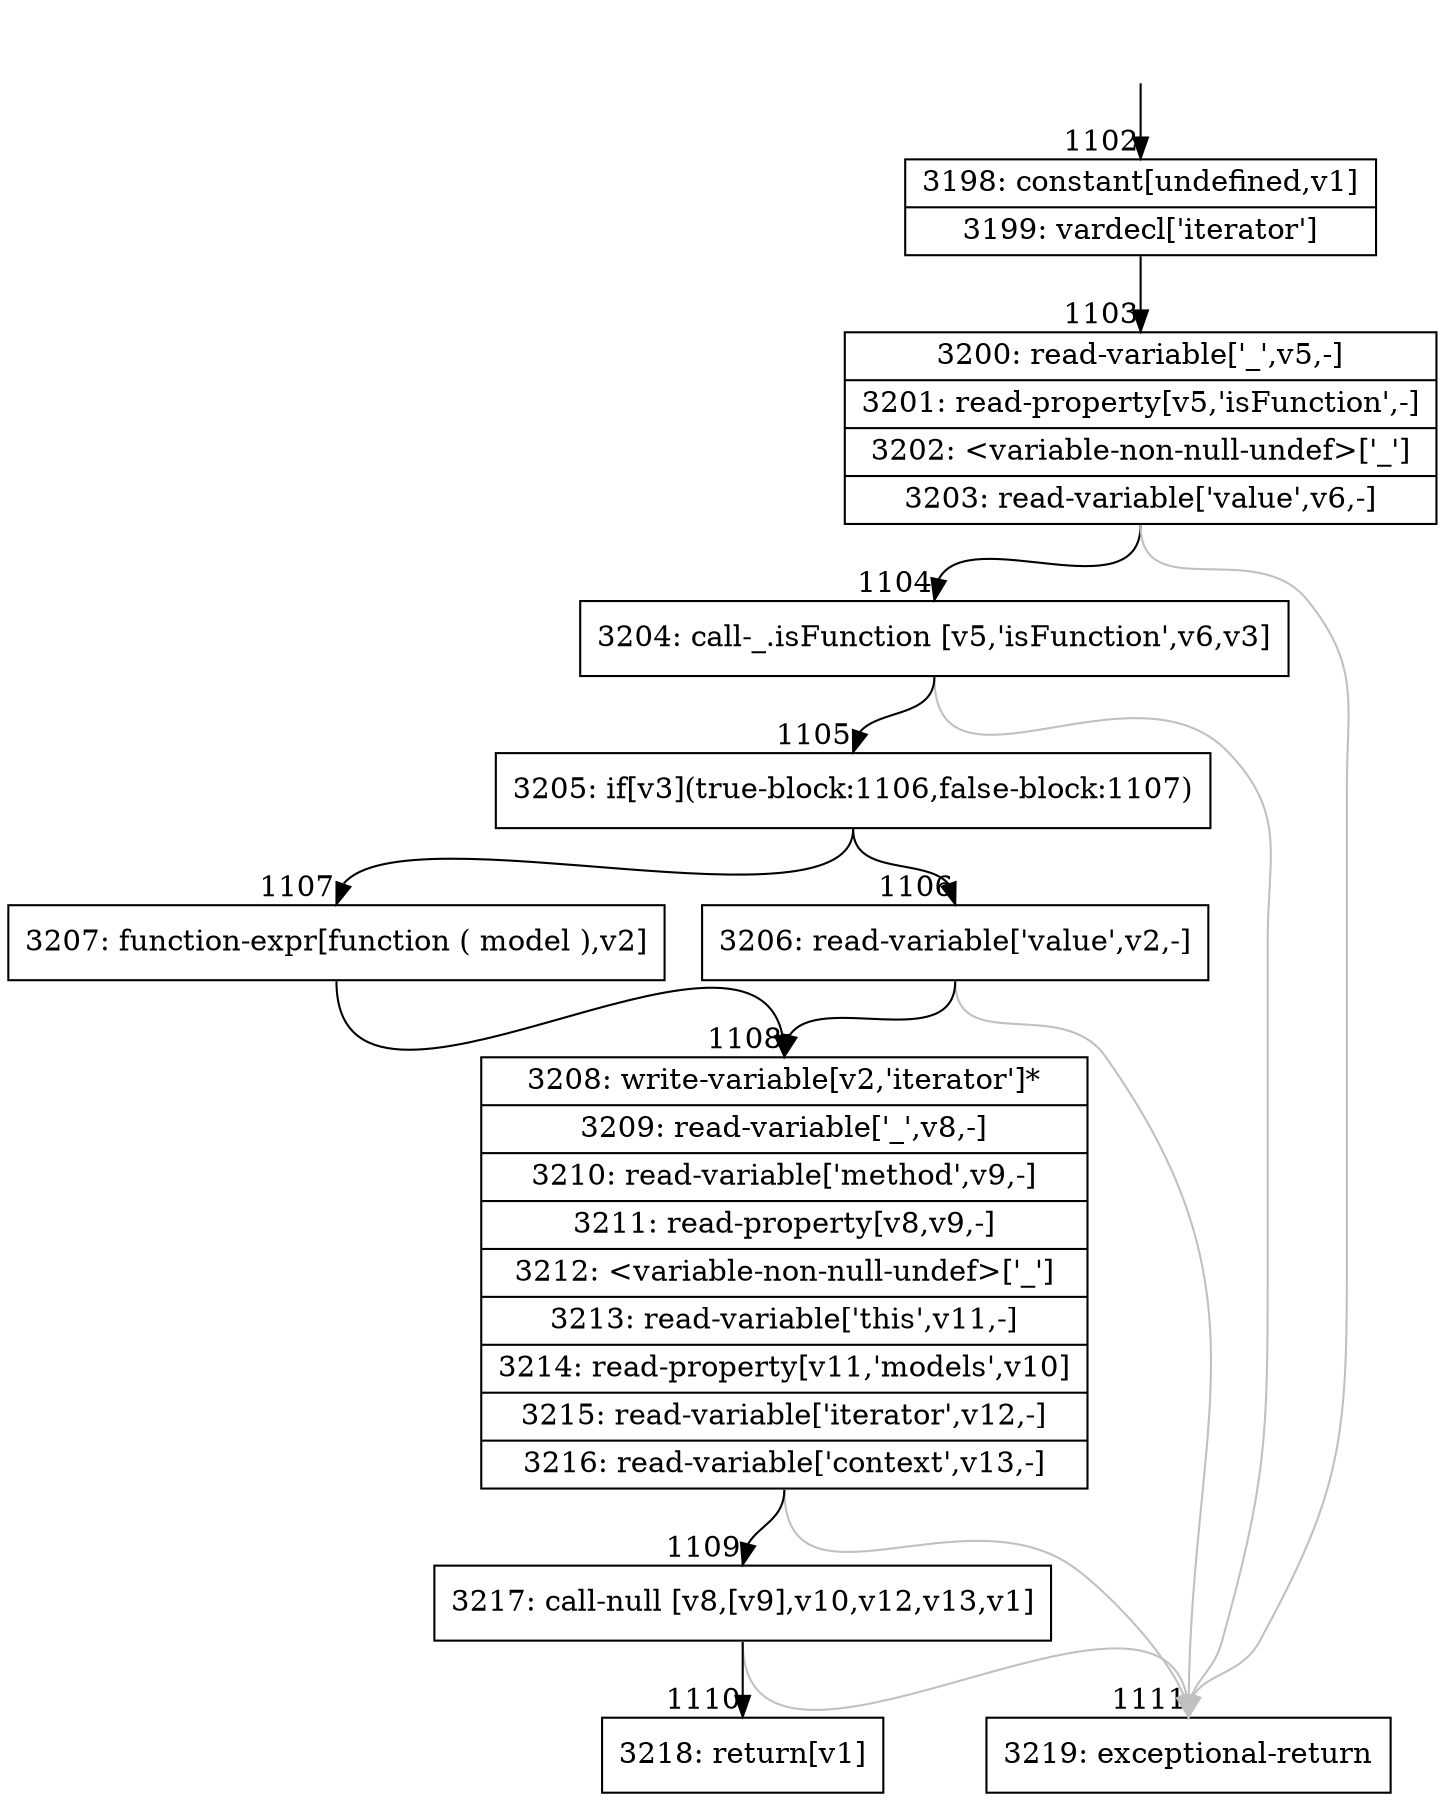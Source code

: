 digraph {
rankdir="TD"
BB_entry79[shape=none,label=""];
BB_entry79 -> BB1102 [tailport=s, headport=n, headlabel="    1102"]
BB1102 [shape=record label="{3198: constant[undefined,v1]|3199: vardecl['iterator']}" ] 
BB1102 -> BB1103 [tailport=s, headport=n, headlabel="      1103"]
BB1103 [shape=record label="{3200: read-variable['_',v5,-]|3201: read-property[v5,'isFunction',-]|3202: \<variable-non-null-undef\>['_']|3203: read-variable['value',v6,-]}" ] 
BB1103 -> BB1104 [tailport=s, headport=n, headlabel="      1104"]
BB1103 -> BB1111 [tailport=s, headport=n, color=gray, headlabel="      1111"]
BB1104 [shape=record label="{3204: call-_.isFunction [v5,'isFunction',v6,v3]}" ] 
BB1104 -> BB1105 [tailport=s, headport=n, headlabel="      1105"]
BB1104 -> BB1111 [tailport=s, headport=n, color=gray]
BB1105 [shape=record label="{3205: if[v3](true-block:1106,false-block:1107)}" ] 
BB1105 -> BB1106 [tailport=s, headport=n, headlabel="      1106"]
BB1105 -> BB1107 [tailport=s, headport=n, headlabel="      1107"]
BB1106 [shape=record label="{3206: read-variable['value',v2,-]}" ] 
BB1106 -> BB1108 [tailport=s, headport=n, headlabel="      1108"]
BB1106 -> BB1111 [tailport=s, headport=n, color=gray]
BB1107 [shape=record label="{3207: function-expr[function ( model ),v2]}" ] 
BB1107 -> BB1108 [tailport=s, headport=n]
BB1108 [shape=record label="{3208: write-variable[v2,'iterator']*|3209: read-variable['_',v8,-]|3210: read-variable['method',v9,-]|3211: read-property[v8,v9,-]|3212: \<variable-non-null-undef\>['_']|3213: read-variable['this',v11,-]|3214: read-property[v11,'models',v10]|3215: read-variable['iterator',v12,-]|3216: read-variable['context',v13,-]}" ] 
BB1108 -> BB1109 [tailport=s, headport=n, headlabel="      1109"]
BB1108 -> BB1111 [tailport=s, headport=n, color=gray]
BB1109 [shape=record label="{3217: call-null [v8,[v9],v10,v12,v13,v1]}" ] 
BB1109 -> BB1110 [tailport=s, headport=n, headlabel="      1110"]
BB1109 -> BB1111 [tailport=s, headport=n, color=gray]
BB1110 [shape=record label="{3218: return[v1]}" ] 
BB1111 [shape=record label="{3219: exceptional-return}" ] 
//#$~ 979
}
